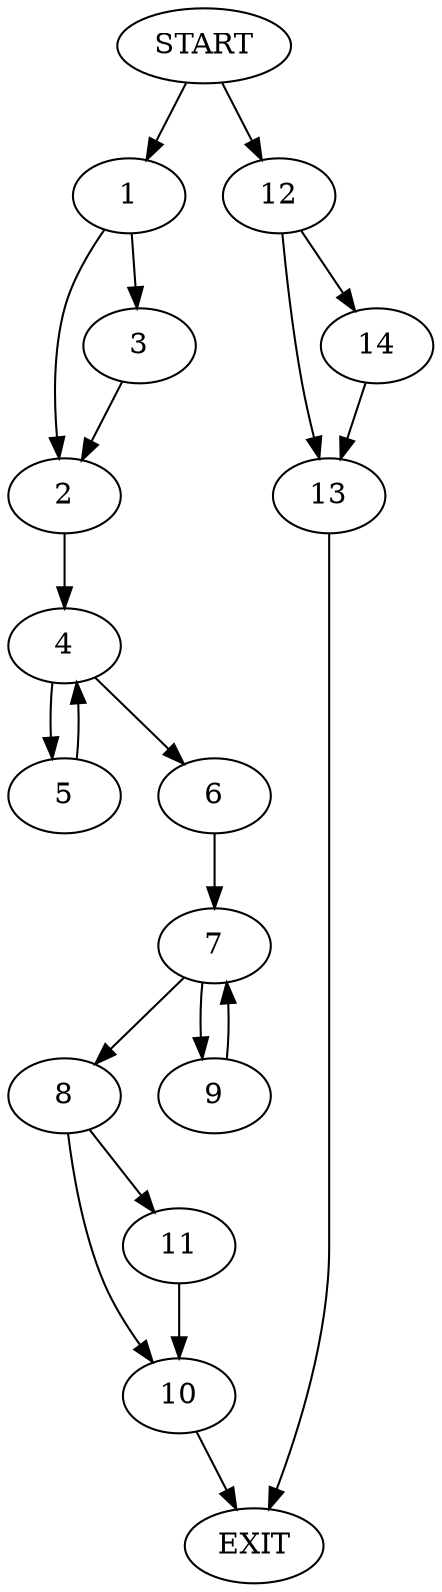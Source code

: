 digraph {
0 [label="START"]
15 [label="EXIT"]
0 -> 1
1 -> 2
1 -> 3
3 -> 2
2 -> 4
4 -> 5
4 -> 6
5 -> 4
6 -> 7
7 -> 8
7 -> 9
9 -> 7
8 -> 10
8 -> 11
11 -> 10
10 -> 15
0 -> 12
12 -> 13
12 -> 14
13 -> 15
14 -> 13
}
